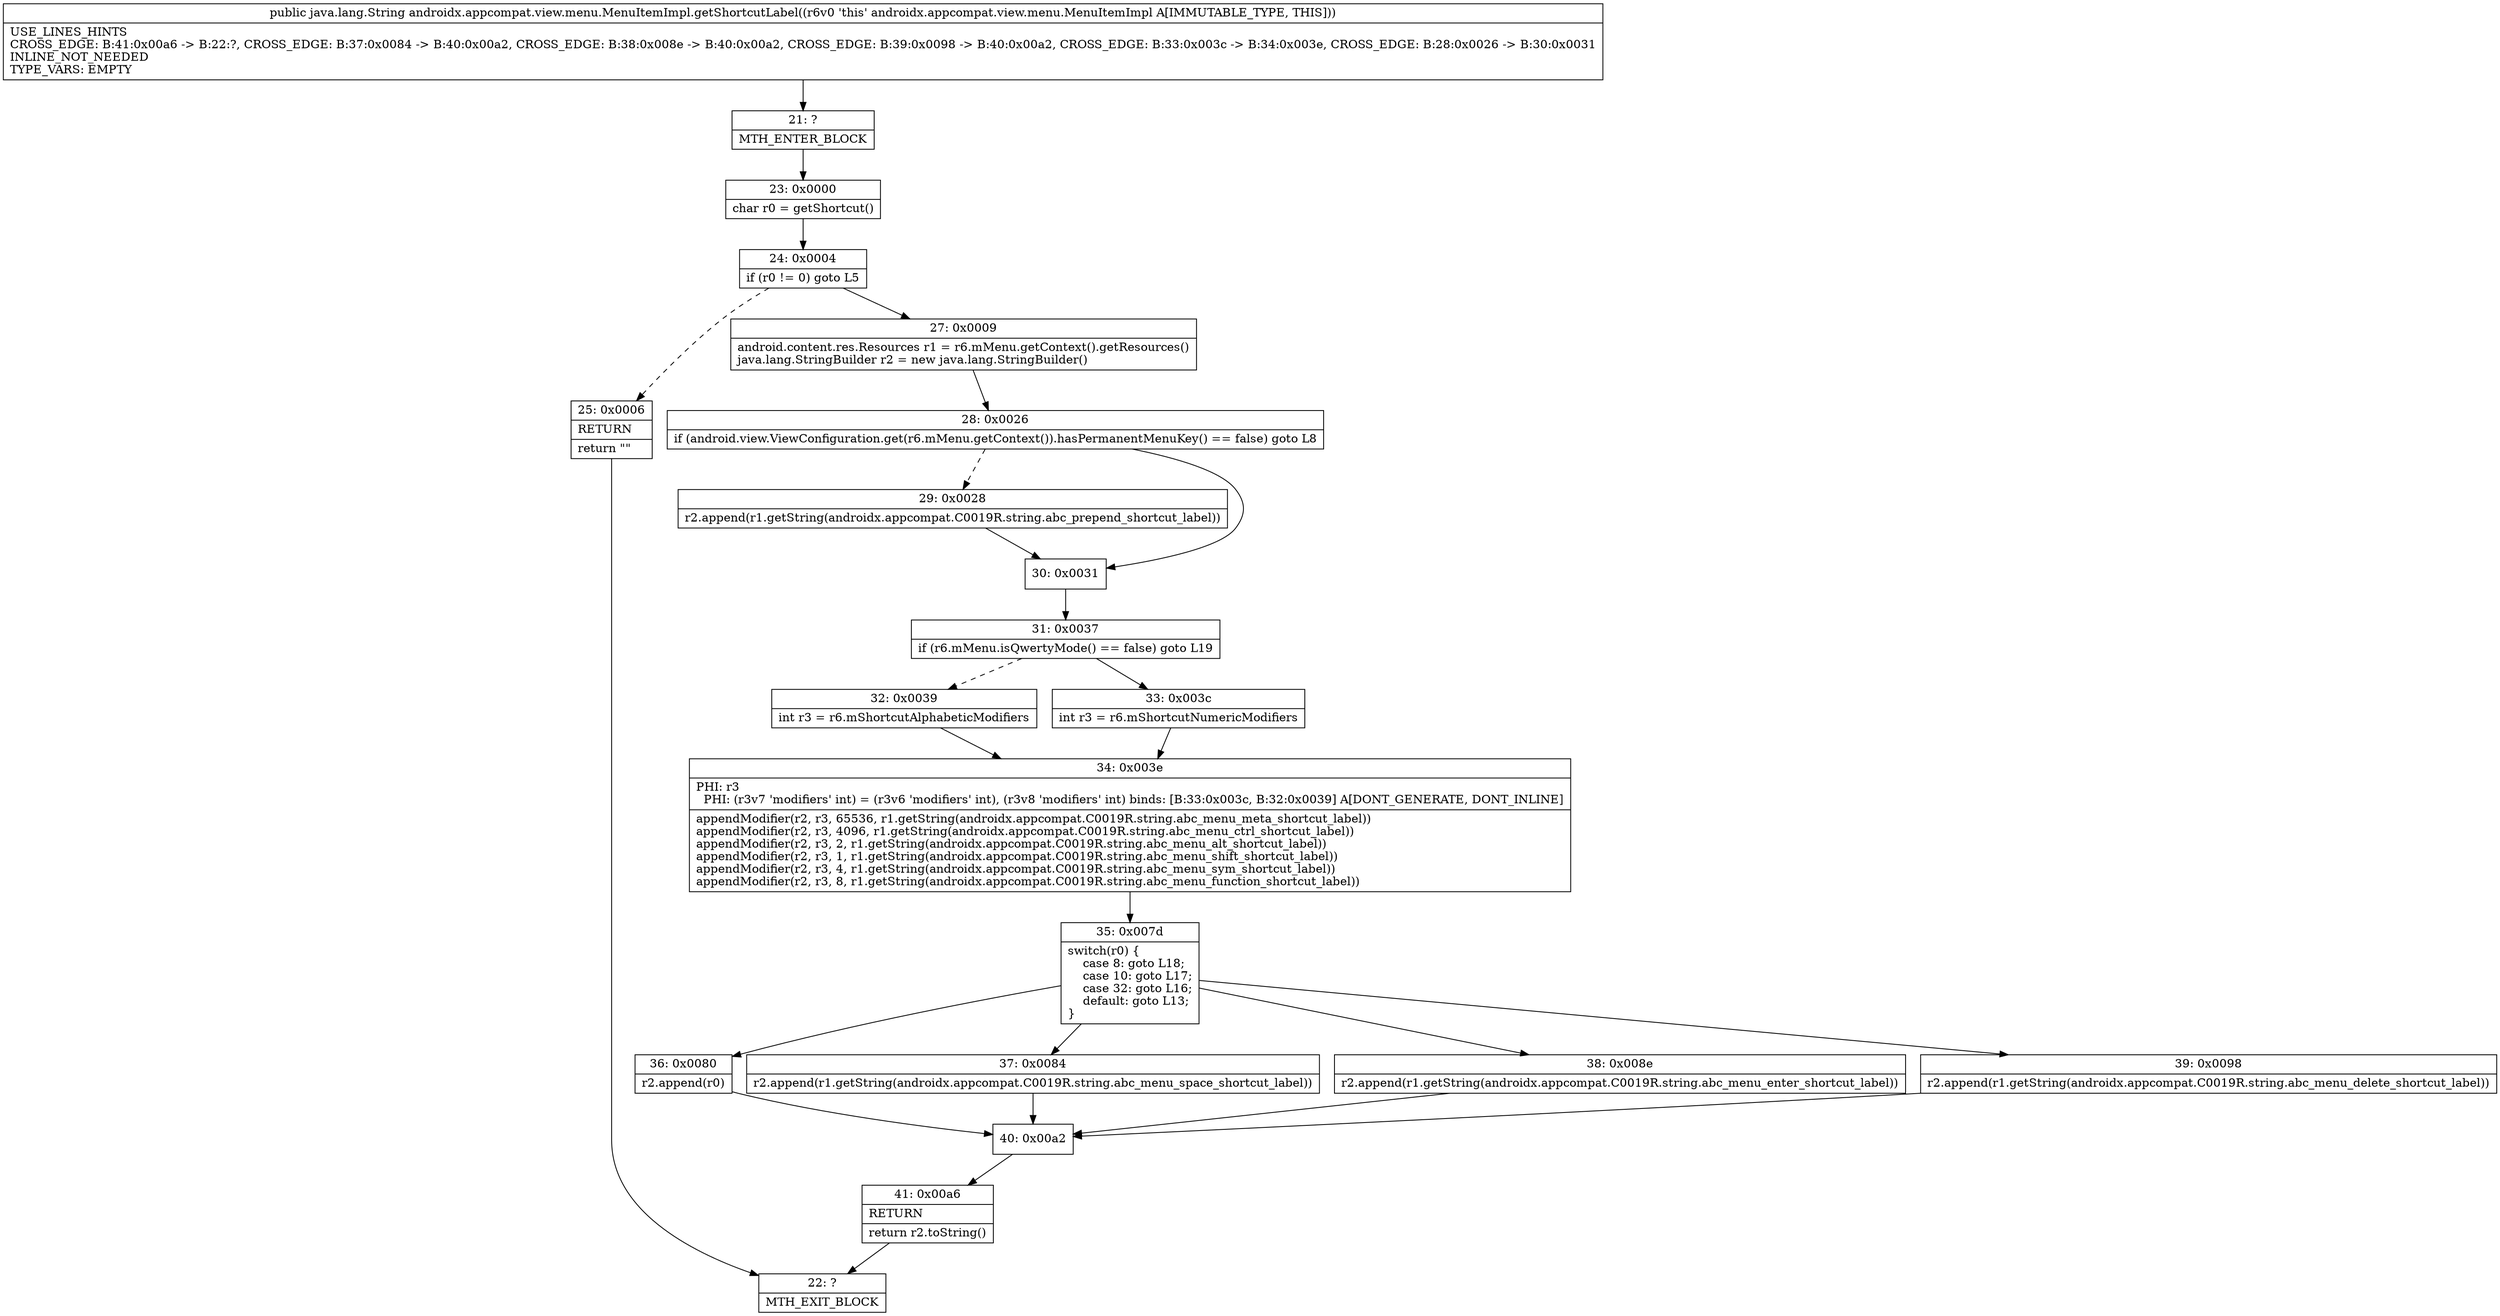 digraph "CFG forandroidx.appcompat.view.menu.MenuItemImpl.getShortcutLabel()Ljava\/lang\/String;" {
Node_21 [shape=record,label="{21\:\ ?|MTH_ENTER_BLOCK\l}"];
Node_23 [shape=record,label="{23\:\ 0x0000|char r0 = getShortcut()\l}"];
Node_24 [shape=record,label="{24\:\ 0x0004|if (r0 != 0) goto L5\l}"];
Node_25 [shape=record,label="{25\:\ 0x0006|RETURN\l|return \"\"\l}"];
Node_22 [shape=record,label="{22\:\ ?|MTH_EXIT_BLOCK\l}"];
Node_27 [shape=record,label="{27\:\ 0x0009|android.content.res.Resources r1 = r6.mMenu.getContext().getResources()\ljava.lang.StringBuilder r2 = new java.lang.StringBuilder()\l}"];
Node_28 [shape=record,label="{28\:\ 0x0026|if (android.view.ViewConfiguration.get(r6.mMenu.getContext()).hasPermanentMenuKey() == false) goto L8\l}"];
Node_29 [shape=record,label="{29\:\ 0x0028|r2.append(r1.getString(androidx.appcompat.C0019R.string.abc_prepend_shortcut_label))\l}"];
Node_30 [shape=record,label="{30\:\ 0x0031}"];
Node_31 [shape=record,label="{31\:\ 0x0037|if (r6.mMenu.isQwertyMode() == false) goto L19\l}"];
Node_32 [shape=record,label="{32\:\ 0x0039|int r3 = r6.mShortcutAlphabeticModifiers\l}"];
Node_34 [shape=record,label="{34\:\ 0x003e|PHI: r3 \l  PHI: (r3v7 'modifiers' int) = (r3v6 'modifiers' int), (r3v8 'modifiers' int) binds: [B:33:0x003c, B:32:0x0039] A[DONT_GENERATE, DONT_INLINE]\l|appendModifier(r2, r3, 65536, r1.getString(androidx.appcompat.C0019R.string.abc_menu_meta_shortcut_label))\lappendModifier(r2, r3, 4096, r1.getString(androidx.appcompat.C0019R.string.abc_menu_ctrl_shortcut_label))\lappendModifier(r2, r3, 2, r1.getString(androidx.appcompat.C0019R.string.abc_menu_alt_shortcut_label))\lappendModifier(r2, r3, 1, r1.getString(androidx.appcompat.C0019R.string.abc_menu_shift_shortcut_label))\lappendModifier(r2, r3, 4, r1.getString(androidx.appcompat.C0019R.string.abc_menu_sym_shortcut_label))\lappendModifier(r2, r3, 8, r1.getString(androidx.appcompat.C0019R.string.abc_menu_function_shortcut_label))\l}"];
Node_35 [shape=record,label="{35\:\ 0x007d|switch(r0) \{\l    case 8: goto L18;\l    case 10: goto L17;\l    case 32: goto L16;\l    default: goto L13;\l\}\l}"];
Node_36 [shape=record,label="{36\:\ 0x0080|r2.append(r0)\l}"];
Node_40 [shape=record,label="{40\:\ 0x00a2}"];
Node_41 [shape=record,label="{41\:\ 0x00a6|RETURN\l|return r2.toString()\l}"];
Node_37 [shape=record,label="{37\:\ 0x0084|r2.append(r1.getString(androidx.appcompat.C0019R.string.abc_menu_space_shortcut_label))\l}"];
Node_38 [shape=record,label="{38\:\ 0x008e|r2.append(r1.getString(androidx.appcompat.C0019R.string.abc_menu_enter_shortcut_label))\l}"];
Node_39 [shape=record,label="{39\:\ 0x0098|r2.append(r1.getString(androidx.appcompat.C0019R.string.abc_menu_delete_shortcut_label))\l}"];
Node_33 [shape=record,label="{33\:\ 0x003c|int r3 = r6.mShortcutNumericModifiers\l}"];
MethodNode[shape=record,label="{public java.lang.String androidx.appcompat.view.menu.MenuItemImpl.getShortcutLabel((r6v0 'this' androidx.appcompat.view.menu.MenuItemImpl A[IMMUTABLE_TYPE, THIS]))  | USE_LINES_HINTS\lCROSS_EDGE: B:41:0x00a6 \-\> B:22:?, CROSS_EDGE: B:37:0x0084 \-\> B:40:0x00a2, CROSS_EDGE: B:38:0x008e \-\> B:40:0x00a2, CROSS_EDGE: B:39:0x0098 \-\> B:40:0x00a2, CROSS_EDGE: B:33:0x003c \-\> B:34:0x003e, CROSS_EDGE: B:28:0x0026 \-\> B:30:0x0031\lINLINE_NOT_NEEDED\lTYPE_VARS: EMPTY\l}"];
MethodNode -> Node_21;Node_21 -> Node_23;
Node_23 -> Node_24;
Node_24 -> Node_25[style=dashed];
Node_24 -> Node_27;
Node_25 -> Node_22;
Node_27 -> Node_28;
Node_28 -> Node_29[style=dashed];
Node_28 -> Node_30;
Node_29 -> Node_30;
Node_30 -> Node_31;
Node_31 -> Node_32[style=dashed];
Node_31 -> Node_33;
Node_32 -> Node_34;
Node_34 -> Node_35;
Node_35 -> Node_36;
Node_35 -> Node_37;
Node_35 -> Node_38;
Node_35 -> Node_39;
Node_36 -> Node_40;
Node_40 -> Node_41;
Node_41 -> Node_22;
Node_37 -> Node_40;
Node_38 -> Node_40;
Node_39 -> Node_40;
Node_33 -> Node_34;
}

